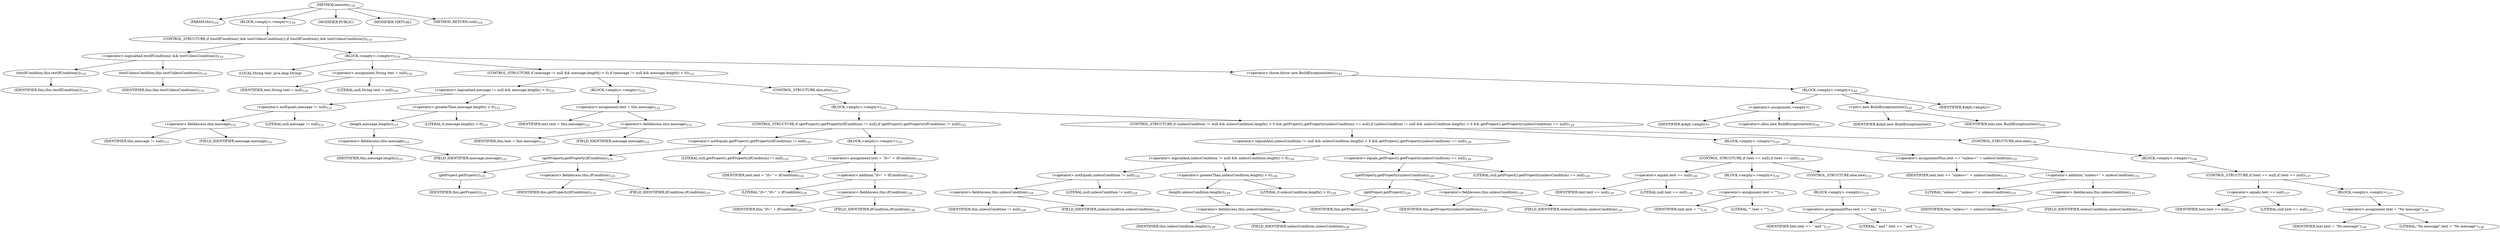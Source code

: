 digraph "execute" {  
"66" [label = <(METHOD,execute)<SUB>118</SUB>> ]
"6" [label = <(PARAM,this)<SUB>118</SUB>> ]
"67" [label = <(BLOCK,&lt;empty&gt;,&lt;empty&gt;)<SUB>118</SUB>> ]
"68" [label = <(CONTROL_STRUCTURE,if (testIfCondition() &amp;&amp; testUnlessCondition()),if (testIfCondition() &amp;&amp; testUnlessCondition()))<SUB>119</SUB>> ]
"69" [label = <(&lt;operator&gt;.logicalAnd,testIfCondition() &amp;&amp; testUnlessCondition())<SUB>119</SUB>> ]
"70" [label = <(testIfCondition,this.testIfCondition())<SUB>119</SUB>> ]
"5" [label = <(IDENTIFIER,this,this.testIfCondition())<SUB>119</SUB>> ]
"71" [label = <(testUnlessCondition,this.testUnlessCondition())<SUB>119</SUB>> ]
"7" [label = <(IDENTIFIER,this,this.testUnlessCondition())<SUB>119</SUB>> ]
"72" [label = <(BLOCK,&lt;empty&gt;,&lt;empty&gt;)<SUB>119</SUB>> ]
"73" [label = <(LOCAL,String text: java.lang.String)> ]
"74" [label = <(&lt;operator&gt;.assignment,String text = null)<SUB>120</SUB>> ]
"75" [label = <(IDENTIFIER,text,String text = null)<SUB>120</SUB>> ]
"76" [label = <(LITERAL,null,String text = null)<SUB>120</SUB>> ]
"77" [label = <(CONTROL_STRUCTURE,if (message != null &amp;&amp; message.length() &gt; 0),if (message != null &amp;&amp; message.length() &gt; 0))<SUB>121</SUB>> ]
"78" [label = <(&lt;operator&gt;.logicalAnd,message != null &amp;&amp; message.length() &gt; 0)<SUB>121</SUB>> ]
"79" [label = <(&lt;operator&gt;.notEquals,message != null)<SUB>121</SUB>> ]
"80" [label = <(&lt;operator&gt;.fieldAccess,this.message)<SUB>121</SUB>> ]
"81" [label = <(IDENTIFIER,this,message != null)<SUB>121</SUB>> ]
"82" [label = <(FIELD_IDENTIFIER,message,message)<SUB>121</SUB>> ]
"83" [label = <(LITERAL,null,message != null)<SUB>121</SUB>> ]
"84" [label = <(&lt;operator&gt;.greaterThan,message.length() &gt; 0)<SUB>121</SUB>> ]
"85" [label = <(length,message.length())<SUB>121</SUB>> ]
"86" [label = <(&lt;operator&gt;.fieldAccess,this.message)<SUB>121</SUB>> ]
"87" [label = <(IDENTIFIER,this,message.length())<SUB>121</SUB>> ]
"88" [label = <(FIELD_IDENTIFIER,message,message)<SUB>121</SUB>> ]
"89" [label = <(LITERAL,0,message.length() &gt; 0)<SUB>121</SUB>> ]
"90" [label = <(BLOCK,&lt;empty&gt;,&lt;empty&gt;)<SUB>121</SUB>> ]
"91" [label = <(&lt;operator&gt;.assignment,text = this.message)<SUB>122</SUB>> ]
"92" [label = <(IDENTIFIER,text,text = this.message)<SUB>122</SUB>> ]
"93" [label = <(&lt;operator&gt;.fieldAccess,this.message)<SUB>122</SUB>> ]
"94" [label = <(IDENTIFIER,this,text = this.message)<SUB>122</SUB>> ]
"95" [label = <(FIELD_IDENTIFIER,message,message)<SUB>122</SUB>> ]
"96" [label = <(CONTROL_STRUCTURE,else,else)<SUB>123</SUB>> ]
"97" [label = <(BLOCK,&lt;empty&gt;,&lt;empty&gt;)<SUB>123</SUB>> ]
"98" [label = <(CONTROL_STRUCTURE,if (getProject().getProperty(ifCondition) != null),if (getProject().getProperty(ifCondition) != null))<SUB>125</SUB>> ]
"99" [label = <(&lt;operator&gt;.notEquals,getProject().getProperty(ifCondition) != null)<SUB>125</SUB>> ]
"100" [label = <(getProperty,getProperty(ifCondition))<SUB>125</SUB>> ]
"101" [label = <(getProject,getProject())<SUB>125</SUB>> ]
"8" [label = <(IDENTIFIER,this,getProject())<SUB>125</SUB>> ]
"102" [label = <(&lt;operator&gt;.fieldAccess,this.ifCondition)<SUB>125</SUB>> ]
"103" [label = <(IDENTIFIER,this,getProperty(ifCondition))<SUB>125</SUB>> ]
"104" [label = <(FIELD_IDENTIFIER,ifCondition,ifCondition)<SUB>125</SUB>> ]
"105" [label = <(LITERAL,null,getProject().getProperty(ifCondition) != null)<SUB>125</SUB>> ]
"106" [label = <(BLOCK,&lt;empty&gt;,&lt;empty&gt;)<SUB>125</SUB>> ]
"107" [label = <(&lt;operator&gt;.assignment,text = &quot;if=&quot; + ifCondition)<SUB>126</SUB>> ]
"108" [label = <(IDENTIFIER,text,text = &quot;if=&quot; + ifCondition)<SUB>126</SUB>> ]
"109" [label = <(&lt;operator&gt;.addition,&quot;if=&quot; + ifCondition)<SUB>126</SUB>> ]
"110" [label = <(LITERAL,&quot;if=&quot;,&quot;if=&quot; + ifCondition)<SUB>126</SUB>> ]
"111" [label = <(&lt;operator&gt;.fieldAccess,this.ifCondition)<SUB>126</SUB>> ]
"112" [label = <(IDENTIFIER,this,&quot;if=&quot; + ifCondition)<SUB>126</SUB>> ]
"113" [label = <(FIELD_IDENTIFIER,ifCondition,ifCondition)<SUB>126</SUB>> ]
"114" [label = <(CONTROL_STRUCTURE,if (unlessCondition != null &amp;&amp; unlessCondition.length() &gt; 0 &amp;&amp; getProject().getProperty(unlessCondition) == null),if (unlessCondition != null &amp;&amp; unlessCondition.length() &gt; 0 &amp;&amp; getProject().getProperty(unlessCondition) == null))<SUB>128</SUB>> ]
"115" [label = <(&lt;operator&gt;.logicalAnd,unlessCondition != null &amp;&amp; unlessCondition.length() &gt; 0 &amp;&amp; getProject().getProperty(unlessCondition) == null)<SUB>128</SUB>> ]
"116" [label = <(&lt;operator&gt;.logicalAnd,unlessCondition != null &amp;&amp; unlessCondition.length() &gt; 0)<SUB>128</SUB>> ]
"117" [label = <(&lt;operator&gt;.notEquals,unlessCondition != null)<SUB>128</SUB>> ]
"118" [label = <(&lt;operator&gt;.fieldAccess,this.unlessCondition)<SUB>128</SUB>> ]
"119" [label = <(IDENTIFIER,this,unlessCondition != null)<SUB>128</SUB>> ]
"120" [label = <(FIELD_IDENTIFIER,unlessCondition,unlessCondition)<SUB>128</SUB>> ]
"121" [label = <(LITERAL,null,unlessCondition != null)<SUB>128</SUB>> ]
"122" [label = <(&lt;operator&gt;.greaterThan,unlessCondition.length() &gt; 0)<SUB>128</SUB>> ]
"123" [label = <(length,unlessCondition.length())<SUB>128</SUB>> ]
"124" [label = <(&lt;operator&gt;.fieldAccess,this.unlessCondition)<SUB>128</SUB>> ]
"125" [label = <(IDENTIFIER,this,unlessCondition.length())<SUB>128</SUB>> ]
"126" [label = <(FIELD_IDENTIFIER,unlessCondition,unlessCondition)<SUB>128</SUB>> ]
"127" [label = <(LITERAL,0,unlessCondition.length() &gt; 0)<SUB>128</SUB>> ]
"128" [label = <(&lt;operator&gt;.equals,getProject().getProperty(unlessCondition) == null)<SUB>129</SUB>> ]
"129" [label = <(getProperty,getProperty(unlessCondition))<SUB>129</SUB>> ]
"130" [label = <(getProject,getProject())<SUB>129</SUB>> ]
"9" [label = <(IDENTIFIER,this,getProject())<SUB>129</SUB>> ]
"131" [label = <(&lt;operator&gt;.fieldAccess,this.unlessCondition)<SUB>129</SUB>> ]
"132" [label = <(IDENTIFIER,this,getProperty(unlessCondition))<SUB>129</SUB>> ]
"133" [label = <(FIELD_IDENTIFIER,unlessCondition,unlessCondition)<SUB>129</SUB>> ]
"134" [label = <(LITERAL,null,getProject().getProperty(unlessCondition) == null)<SUB>129</SUB>> ]
"135" [label = <(BLOCK,&lt;empty&gt;,&lt;empty&gt;)<SUB>129</SUB>> ]
"136" [label = <(CONTROL_STRUCTURE,if (text == null),if (text == null))<SUB>130</SUB>> ]
"137" [label = <(&lt;operator&gt;.equals,text == null)<SUB>130</SUB>> ]
"138" [label = <(IDENTIFIER,text,text == null)<SUB>130</SUB>> ]
"139" [label = <(LITERAL,null,text == null)<SUB>130</SUB>> ]
"140" [label = <(BLOCK,&lt;empty&gt;,&lt;empty&gt;)<SUB>130</SUB>> ]
"141" [label = <(&lt;operator&gt;.assignment,text = &quot;&quot;)<SUB>131</SUB>> ]
"142" [label = <(IDENTIFIER,text,text = &quot;&quot;)<SUB>131</SUB>> ]
"143" [label = <(LITERAL,&quot;&quot;,text = &quot;&quot;)<SUB>131</SUB>> ]
"144" [label = <(CONTROL_STRUCTURE,else,else)<SUB>132</SUB>> ]
"145" [label = <(BLOCK,&lt;empty&gt;,&lt;empty&gt;)<SUB>132</SUB>> ]
"146" [label = <(&lt;operator&gt;.assignmentPlus,text += &quot; and &quot;)<SUB>133</SUB>> ]
"147" [label = <(IDENTIFIER,text,text += &quot; and &quot;)<SUB>133</SUB>> ]
"148" [label = <(LITERAL,&quot; and &quot;,text += &quot; and &quot;)<SUB>133</SUB>> ]
"149" [label = <(&lt;operator&gt;.assignmentPlus,text += &quot;unless=&quot; + unlessCondition)<SUB>135</SUB>> ]
"150" [label = <(IDENTIFIER,text,text += &quot;unless=&quot; + unlessCondition)<SUB>135</SUB>> ]
"151" [label = <(&lt;operator&gt;.addition,&quot;unless=&quot; + unlessCondition)<SUB>135</SUB>> ]
"152" [label = <(LITERAL,&quot;unless=&quot;,&quot;unless=&quot; + unlessCondition)<SUB>135</SUB>> ]
"153" [label = <(&lt;operator&gt;.fieldAccess,this.unlessCondition)<SUB>135</SUB>> ]
"154" [label = <(IDENTIFIER,this,&quot;unless=&quot; + unlessCondition)<SUB>135</SUB>> ]
"155" [label = <(FIELD_IDENTIFIER,unlessCondition,unlessCondition)<SUB>135</SUB>> ]
"156" [label = <(CONTROL_STRUCTURE,else,else)<SUB>136</SUB>> ]
"157" [label = <(BLOCK,&lt;empty&gt;,&lt;empty&gt;)<SUB>136</SUB>> ]
"158" [label = <(CONTROL_STRUCTURE,if (text == null),if (text == null))<SUB>137</SUB>> ]
"159" [label = <(&lt;operator&gt;.equals,text == null)<SUB>137</SUB>> ]
"160" [label = <(IDENTIFIER,text,text == null)<SUB>137</SUB>> ]
"161" [label = <(LITERAL,null,text == null)<SUB>137</SUB>> ]
"162" [label = <(BLOCK,&lt;empty&gt;,&lt;empty&gt;)<SUB>137</SUB>> ]
"163" [label = <(&lt;operator&gt;.assignment,text = &quot;No message&quot;)<SUB>138</SUB>> ]
"164" [label = <(IDENTIFIER,text,text = &quot;No message&quot;)<SUB>138</SUB>> ]
"165" [label = <(LITERAL,&quot;No message&quot;,text = &quot;No message&quot;)<SUB>138</SUB>> ]
"166" [label = <(&lt;operator&gt;.throw,throw new BuildException(text);)<SUB>142</SUB>> ]
"167" [label = <(BLOCK,&lt;empty&gt;,&lt;empty&gt;)<SUB>142</SUB>> ]
"168" [label = <(&lt;operator&gt;.assignment,&lt;empty&gt;)> ]
"169" [label = <(IDENTIFIER,$obj0,&lt;empty&gt;)> ]
"170" [label = <(&lt;operator&gt;.alloc,new BuildException(text))<SUB>142</SUB>> ]
"171" [label = <(&lt;init&gt;,new BuildException(text))<SUB>142</SUB>> ]
"172" [label = <(IDENTIFIER,$obj0,new BuildException(text))> ]
"173" [label = <(IDENTIFIER,text,new BuildException(text))<SUB>142</SUB>> ]
"174" [label = <(IDENTIFIER,$obj0,&lt;empty&gt;)> ]
"175" [label = <(MODIFIER,PUBLIC)> ]
"176" [label = <(MODIFIER,VIRTUAL)> ]
"177" [label = <(METHOD_RETURN,void)<SUB>118</SUB>> ]
  "66" -> "6" 
  "66" -> "67" 
  "66" -> "175" 
  "66" -> "176" 
  "66" -> "177" 
  "67" -> "68" 
  "68" -> "69" 
  "68" -> "72" 
  "69" -> "70" 
  "69" -> "71" 
  "70" -> "5" 
  "71" -> "7" 
  "72" -> "73" 
  "72" -> "74" 
  "72" -> "77" 
  "72" -> "166" 
  "74" -> "75" 
  "74" -> "76" 
  "77" -> "78" 
  "77" -> "90" 
  "77" -> "96" 
  "78" -> "79" 
  "78" -> "84" 
  "79" -> "80" 
  "79" -> "83" 
  "80" -> "81" 
  "80" -> "82" 
  "84" -> "85" 
  "84" -> "89" 
  "85" -> "86" 
  "86" -> "87" 
  "86" -> "88" 
  "90" -> "91" 
  "91" -> "92" 
  "91" -> "93" 
  "93" -> "94" 
  "93" -> "95" 
  "96" -> "97" 
  "97" -> "98" 
  "97" -> "114" 
  "98" -> "99" 
  "98" -> "106" 
  "99" -> "100" 
  "99" -> "105" 
  "100" -> "101" 
  "100" -> "102" 
  "101" -> "8" 
  "102" -> "103" 
  "102" -> "104" 
  "106" -> "107" 
  "107" -> "108" 
  "107" -> "109" 
  "109" -> "110" 
  "109" -> "111" 
  "111" -> "112" 
  "111" -> "113" 
  "114" -> "115" 
  "114" -> "135" 
  "114" -> "156" 
  "115" -> "116" 
  "115" -> "128" 
  "116" -> "117" 
  "116" -> "122" 
  "117" -> "118" 
  "117" -> "121" 
  "118" -> "119" 
  "118" -> "120" 
  "122" -> "123" 
  "122" -> "127" 
  "123" -> "124" 
  "124" -> "125" 
  "124" -> "126" 
  "128" -> "129" 
  "128" -> "134" 
  "129" -> "130" 
  "129" -> "131" 
  "130" -> "9" 
  "131" -> "132" 
  "131" -> "133" 
  "135" -> "136" 
  "135" -> "149" 
  "136" -> "137" 
  "136" -> "140" 
  "136" -> "144" 
  "137" -> "138" 
  "137" -> "139" 
  "140" -> "141" 
  "141" -> "142" 
  "141" -> "143" 
  "144" -> "145" 
  "145" -> "146" 
  "146" -> "147" 
  "146" -> "148" 
  "149" -> "150" 
  "149" -> "151" 
  "151" -> "152" 
  "151" -> "153" 
  "153" -> "154" 
  "153" -> "155" 
  "156" -> "157" 
  "157" -> "158" 
  "158" -> "159" 
  "158" -> "162" 
  "159" -> "160" 
  "159" -> "161" 
  "162" -> "163" 
  "163" -> "164" 
  "163" -> "165" 
  "166" -> "167" 
  "167" -> "168" 
  "167" -> "171" 
  "167" -> "174" 
  "168" -> "169" 
  "168" -> "170" 
  "171" -> "172" 
  "171" -> "173" 
}
